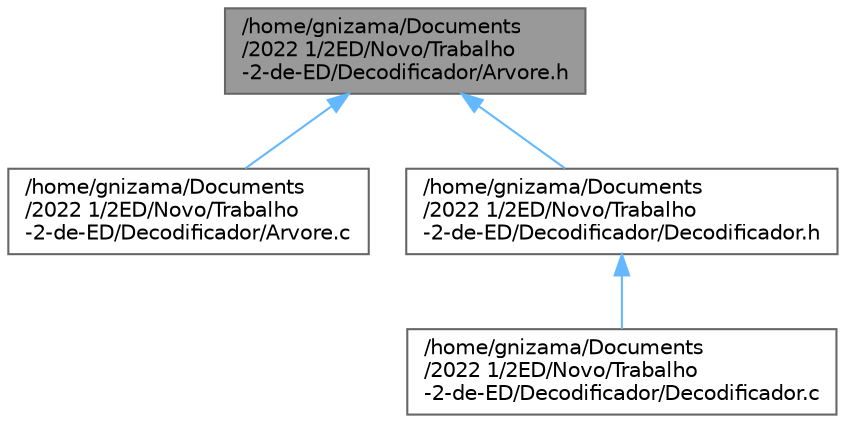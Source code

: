 digraph "/home/gnizama/Documents/2022 1/2ED/Novo/Trabalho-2-de-ED/Decodificador/Arvore.h"
{
 // LATEX_PDF_SIZE
  bgcolor="transparent";
  edge [fontname=Helvetica,fontsize=10,labelfontname=Helvetica,labelfontsize=10];
  node [fontname=Helvetica,fontsize=10,shape=box,height=0.2,width=0.4];
  Node1 [label="/home/gnizama/Documents\l/2022 1/2ED/Novo/Trabalho\l-2-de-ED/Decodificador/Arvore.h",height=0.2,width=0.4,color="gray40", fillcolor="grey60", style="filled", fontcolor="black",tooltip=" "];
  Node1 -> Node2 [dir="back",color="steelblue1",style="solid"];
  Node2 [label="/home/gnizama/Documents\l/2022 1/2ED/Novo/Trabalho\l-2-de-ED/Decodificador/Arvore.c",height=0.2,width=0.4,color="grey40", fillcolor="white", style="filled",URL="$_arvore_8c.html",tooltip=" "];
  Node1 -> Node3 [dir="back",color="steelblue1",style="solid"];
  Node3 [label="/home/gnizama/Documents\l/2022 1/2ED/Novo/Trabalho\l-2-de-ED/Decodificador/Decodificador.h",height=0.2,width=0.4,color="grey40", fillcolor="white", style="filled",URL="$_decodificador_8h.html",tooltip=" "];
  Node3 -> Node4 [dir="back",color="steelblue1",style="solid"];
  Node4 [label="/home/gnizama/Documents\l/2022 1/2ED/Novo/Trabalho\l-2-de-ED/Decodificador/Decodificador.c",height=0.2,width=0.4,color="grey40", fillcolor="white", style="filled",URL="$_decodificador_8c.html",tooltip=" "];
}
